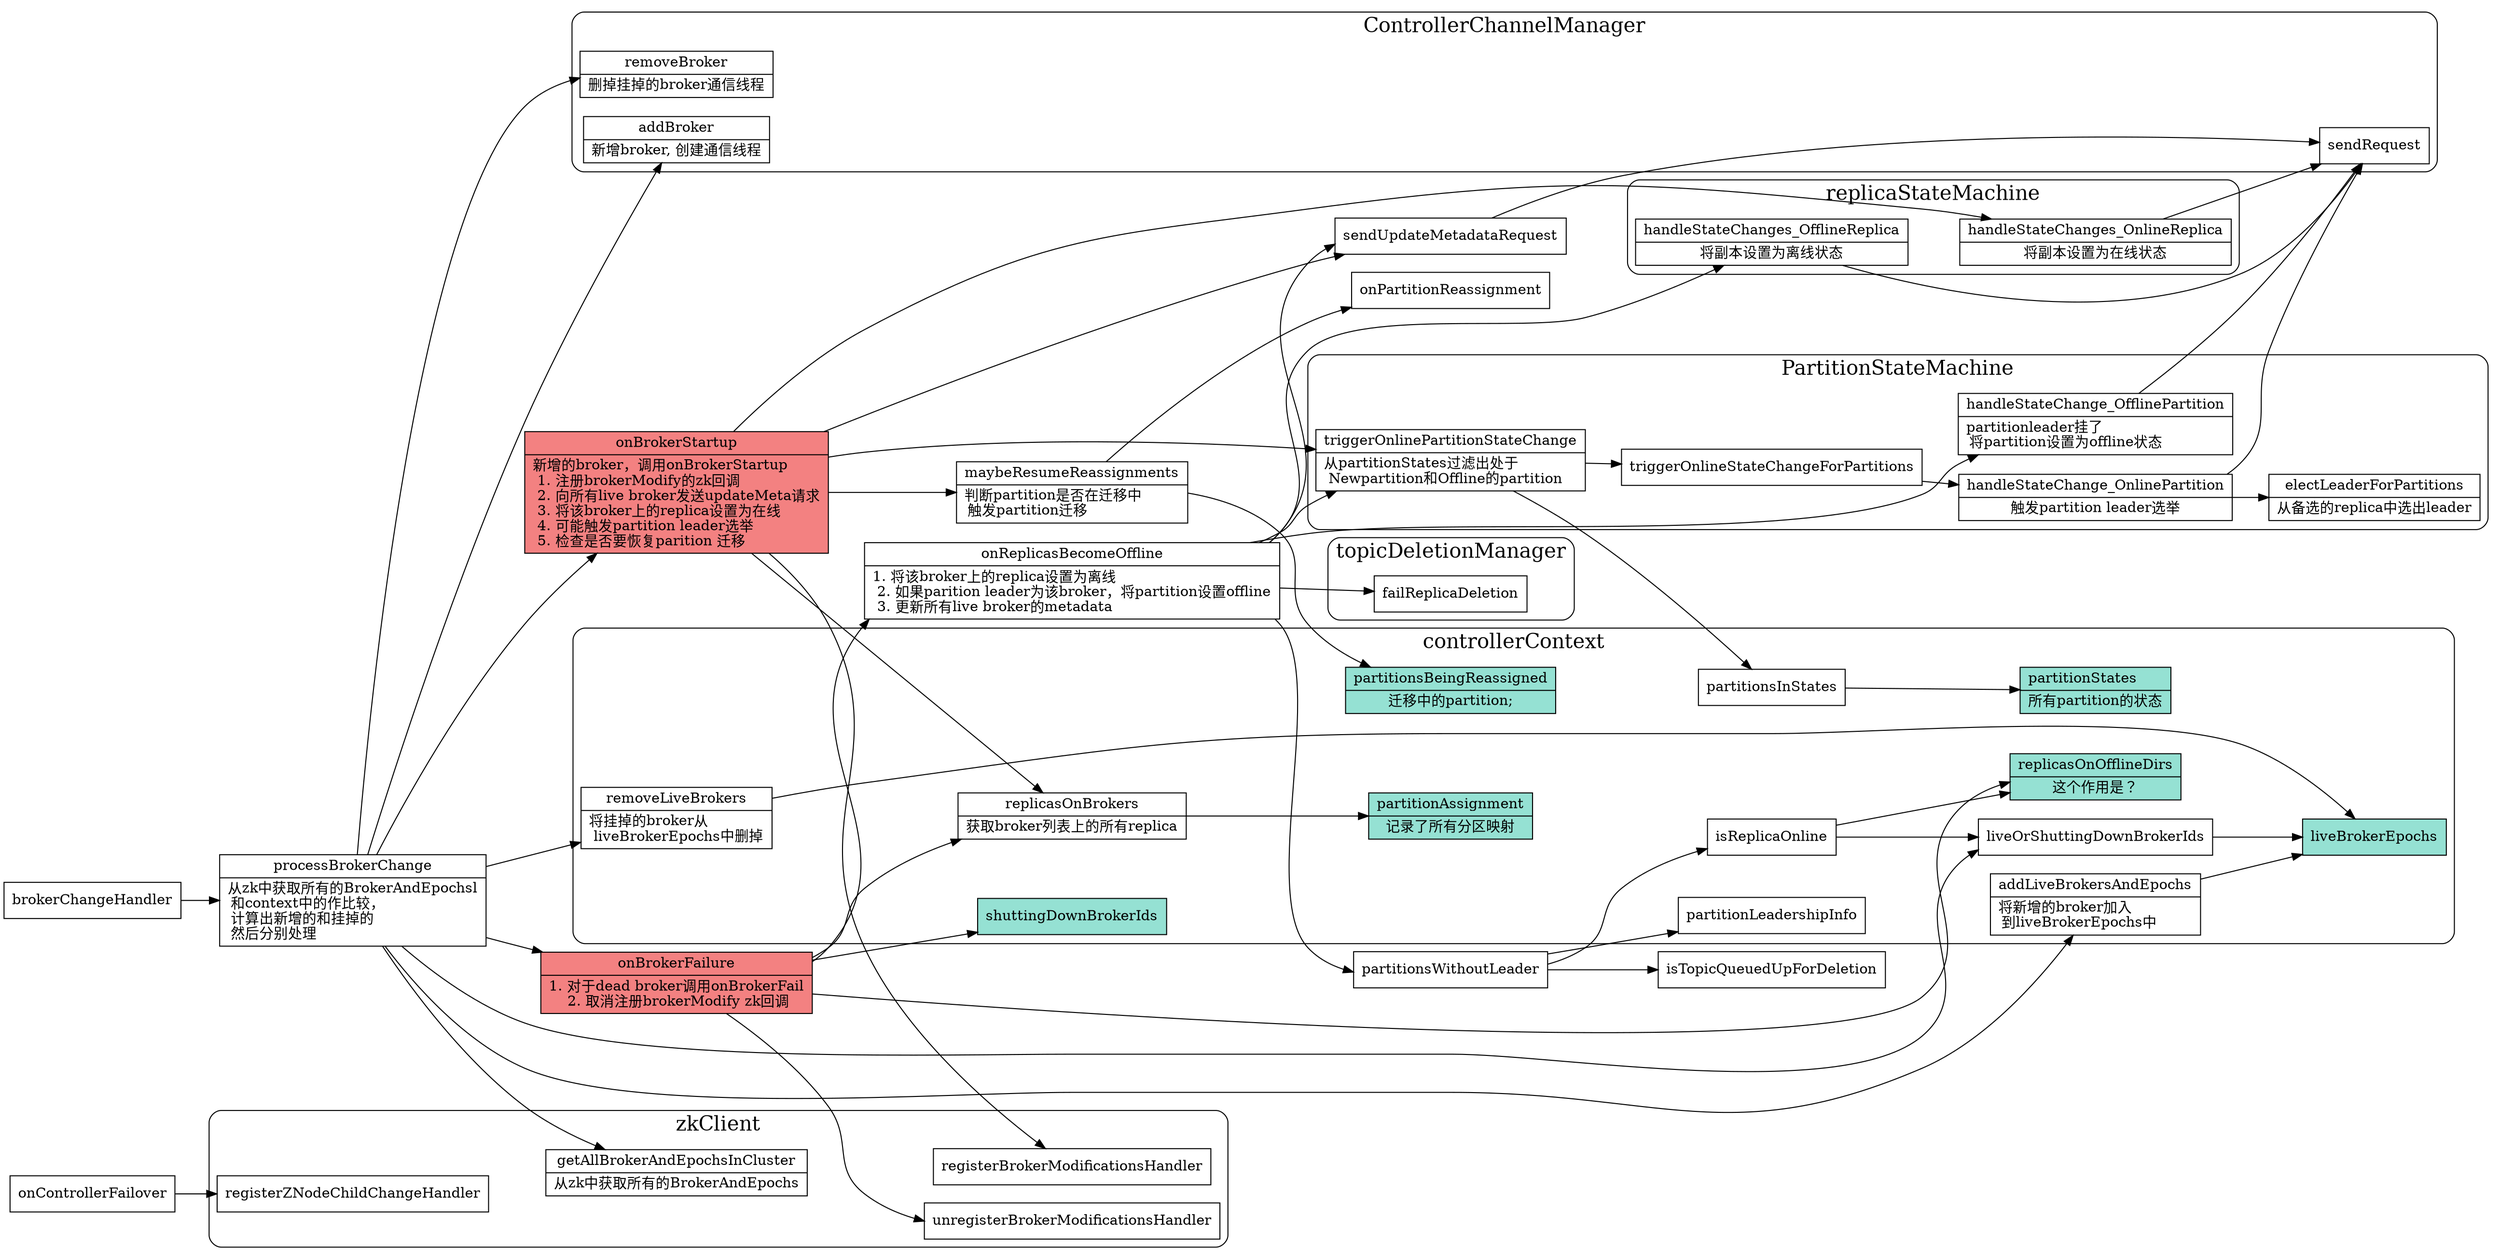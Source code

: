 digraph controller_failover_zk {
  node[shape=box;];
  newrank=true;
  rankdir=LR;

  subgraph cluster_controllerContext {
    graph[label="controllerContext";fontsize=20;style=rounded];
    partitionsInStates -> partitionStates;
    partitionLeadershipInfo;
    replicasOnOfflineDirs[
      fillcolor="#95e1d3";
      style=filled;
      shape="record";
      label="{{
        replicasOnOfflineDirs|
        这个作用是？
      }}";
    ];
    partitionStates[
      fillcolor="#95e1d3";
      style=filled;
      shape="record";
      label="{{
        partitionStates\l|
        所有partition的状态\l
      }}";
    ];
    isReplicaOnline ->  {
      liveOrShuttingDownBrokerIds;
      replicasOnOfflineDirs;
    }

    liveOrShuttingDownBrokerIds
    partitionsBeingReassigned[
      fillcolor="#95e1d3";
      style=filled;
      shape="record";
      label="{{
        partitionsBeingReassigned|
        迁移中的partition;
      }}";
    ];
    addLiveBrokersAndEpochs[
      shape="record";
      label="{{
        addLiveBrokersAndEpochs|
        将新增的broker加入\l 
        到liveBrokerEpochs中\l
      }}";
    ];
    liveBrokerEpochs[
      fillcolor="#95e1d3";
      style=filled;
      shape="record";
      label="{{
        liveBrokerEpochs
      }}";
    ];
    removeLiveBrokers[
      shape="record";
      label="{{
        removeLiveBrokers|
        将挂掉的broker从\l 
        liveBrokerEpochs中删掉\l
      }}";
    ];
    removeLiveBrokers -> liveBrokerEpochs;
    addLiveBrokersAndEpochs -> liveBrokerEpochs;
    removeLiveBrokers;
    replicasOnBrokers;
    replicasOnOfflineDirs;
    replicasOnBrokers;
    shuttingDownBrokerIds;
    replicasOnBrokers[
      shape="record";
      label="{{
        replicasOnBrokers|
        获取broker列表上的所有replica
      }}";
    ];
    partitionAssignment[
      fillcolor="#95e1d3";
      style=filled;
      shape="record";
      label="{{
        partitionAssignment|
        记录了所有分区映射
      }}";
    ];
    shuttingDownBrokerIds[
      fillcolor="#95e1d3";
      style=filled;
      shape="record";
      label="{{
        shuttingDownBrokerIds
      }}";
    ];
    liveOrShuttingDownBrokerIds -> liveBrokerEpochs;
    replicasOnBrokers -> partitionAssignment;
  };

  subgraph cluster_ControllerChannelManager {
    graph[label="ControllerChannelManager";fontsize=20;style=rounded];
    sendRequest;
    controllerChannelManager_removeBroker[
      shape="record";
      label="{{
        removeBroker|
        删掉挂掉的broker通信线程\l
      }}";
    ];
    controllerChannelManager_addBroker[
      shape="record";
      label="{{
        addBroker|
        新增broker, 创建通信线程\l
      }}";
    ];
  };
  subgraph cluster_replicaStateMachine {
    graph[label="replicaStateMachine";fontsize=20;style=rounded];
    replicaStateMachine_handleStateChanges_OnlineReplica[
      shape="record";
      label="{{
        handleStateChanges_OnlineReplica|
        将副本设置为在线状态
      }}";
    ];

    replicaStateMachine_handleStateChanges_OfflineReplica[
      shape="record";
      label="{{
        handleStateChanges_OfflineReplica|
        将副本设置为离线状态
      }}";
    ];
  };

  subgraph cluster_PartitionStateMachine {
    graph[label="PartitionStateMachine";fontsize=20;style=rounded];
    triggerOnlinePartitionStateChange[
      shape="record";
      label="{{
        triggerOnlinePartitionStateChange|
        从partitionStates过滤出处于\l 
        Newpartition和Offline的partition\l
      }}";
    ];
    triggerOnlinePartitionStateChange -> {
      partitionsInStates;
      triggerOnlineStateChangeForPartitions;
    };
    triggerOnlineStateChangeForPartitions -> {
      partitionStateMachine_handleStateChange_OnlinePartition
    }
    partitionStateMachine_handleStateChange_OfflinePartition[
      shape="record";
      label="{{
        handleStateChange_OfflinePartition|
        partitionleader挂了\l
        将partition设置为offline状态\l
      }}";
    ];
    partitionStateMachine_handleStateChange_OnlinePartition[
      shape="record";
      label="{{
        handleStateChange_OnlinePartition|
        触发partition leader选举
      }}";
    ];
    partitionStateMachine_handleStateChange_OnlinePartition -> {
      electLeaderForPartitions;
    };
    electLeaderForPartitions[
      shape="record";
      label="{{
        electLeaderForPartitions|
        从备选的replica中选出leader
      }}";
    ];
 
  };
  subgraph cluster_topicDeletionManager {
    graph[label="topicDeletionManager";fontsize=20;style=rounded];
    failReplicaDeletion;
  };
  onBrokerFailure[
    fillcolor="#f38181"
    style=filled;
    shape="record";
    label="{{
      onBrokerFailure|
      1. 对于dead broker调用onBrokerFail\l
      2. 取消注册brokerModify zk回调
    }}";
  ];
  onReplicasBecomeOffline[
    shape="record";
    label="{{
      onReplicasBecomeOffline|
      1. 将该broker上的replica设置为离线\l
      2. 如果parition leader为该broker，将partition设置offline\l
      3. 更新所有live broker的metadata\l
    }}";
  ];
  onBrokerStartup[
    fillcolor="#f38181"
    style=filled;
    shape="record";
    label="{{
      onBrokerStartup|
      新增的broker，调用onBrokerStartup\l
      1. 注册brokerModify的zk回调\l
      2. 向所有live broker发送updateMeta请求\l
      3. 将该broker上的replica设置为在线\l
      4. 可能触发partition leader选举\l
      5. 检查是否要恢复parition 迁移\l
    }}";
  ];

  onControllerFailover -> {
    registerZNodeChildChangeHandler 
  }
  processBrokerChange[
    shape="record";
    label="{{
      processBrokerChange|
      从zk中获取所有的BrokerAndEpochsl\l
      和context中的作比较，\l 
      计算出新增的和挂掉的\l
      然后分别处理\l
    }}";
  ];
  getAllBrokerAndEpochsInCluster[
    shape="record";
    label="{{
      getAllBrokerAndEpochsInCluster|
      从zk中获取所有的BrokerAndEpochs\l
    }}";
  ];
  brokerChangeHandler -> processBrokerChange -> {
    getAllBrokerAndEpochsInCluster;
    liveOrShuttingDownBrokerIds;
    addLiveBrokersAndEpochs;
    removeLiveBrokers;
    controllerChannelManager_removeBroker;
    controllerChannelManager_addBroker;
    onBrokerStartup;
    onBrokerFailure;
  }
  onBrokerStartup -> {
    sendUpdateMetadataRequest;
    triggerOnlinePartitionStateChange;
    replicaStateMachine_handleStateChanges_OnlineReplica;
    replicasOnBrokers;
    maybeResumeReassignments;
    registerBrokerModificationsHandler;
  }

  onBrokerFailure -> {
    onReplicasBecomeOffline;
    replicasOnOfflineDirs;
    replicasOnBrokers;
    shuttingDownBrokerIds;
    unregisterBrokerModificationsHandler;
  }
  onReplicasBecomeOffline -> {
    partitionsWithoutLeader;
    partitionStateMachine_handleStateChange_OfflinePartition;
    replicaStateMachine_handleStateChanges_OfflineReplica;
    triggerOnlinePartitionStateChange;
    sendUpdateMetadataRequest;
    failReplicaDeletion;
  }
  maybeResumeReassignments[
    shape="record";
    label="{{
      maybeResumeReassignments|
      判断partition是否在迁移中\l
      触发partition迁移\l
    }}";
  ];
  partitionsWithoutLeader -> {
    partitionLeadershipInfo;
    isReplicaOnline;
    isTopicQueuedUpForDeletion;
  }
  maybeResumeReassignments -> {
    partitionsBeingReassigned;
    onPartitionReassignment;
  }
  {
    partitionStateMachine_handleStateChange_OfflinePartition;
    partitionStateMachine_handleStateChange_OnlinePartition
    replicaStateMachine_handleStateChanges_OfflineReplica;
    replicaStateMachine_handleStateChanges_OnlineReplica;
    sendUpdateMetadataRequest
  } -> sendRequest;
  subgraph cluster_zkClient {
    graph[label="zkClient";fontsize=20;style=rounded];
    getAllBrokerAndEpochsInCluster;
    registerBrokerModificationsHandler;
    unregisterBrokerModificationsHandler;
    registerZNodeChildChangeHandler;
  };
  {rank=same; onBrokerFailure;onBrokerStartup};
}
